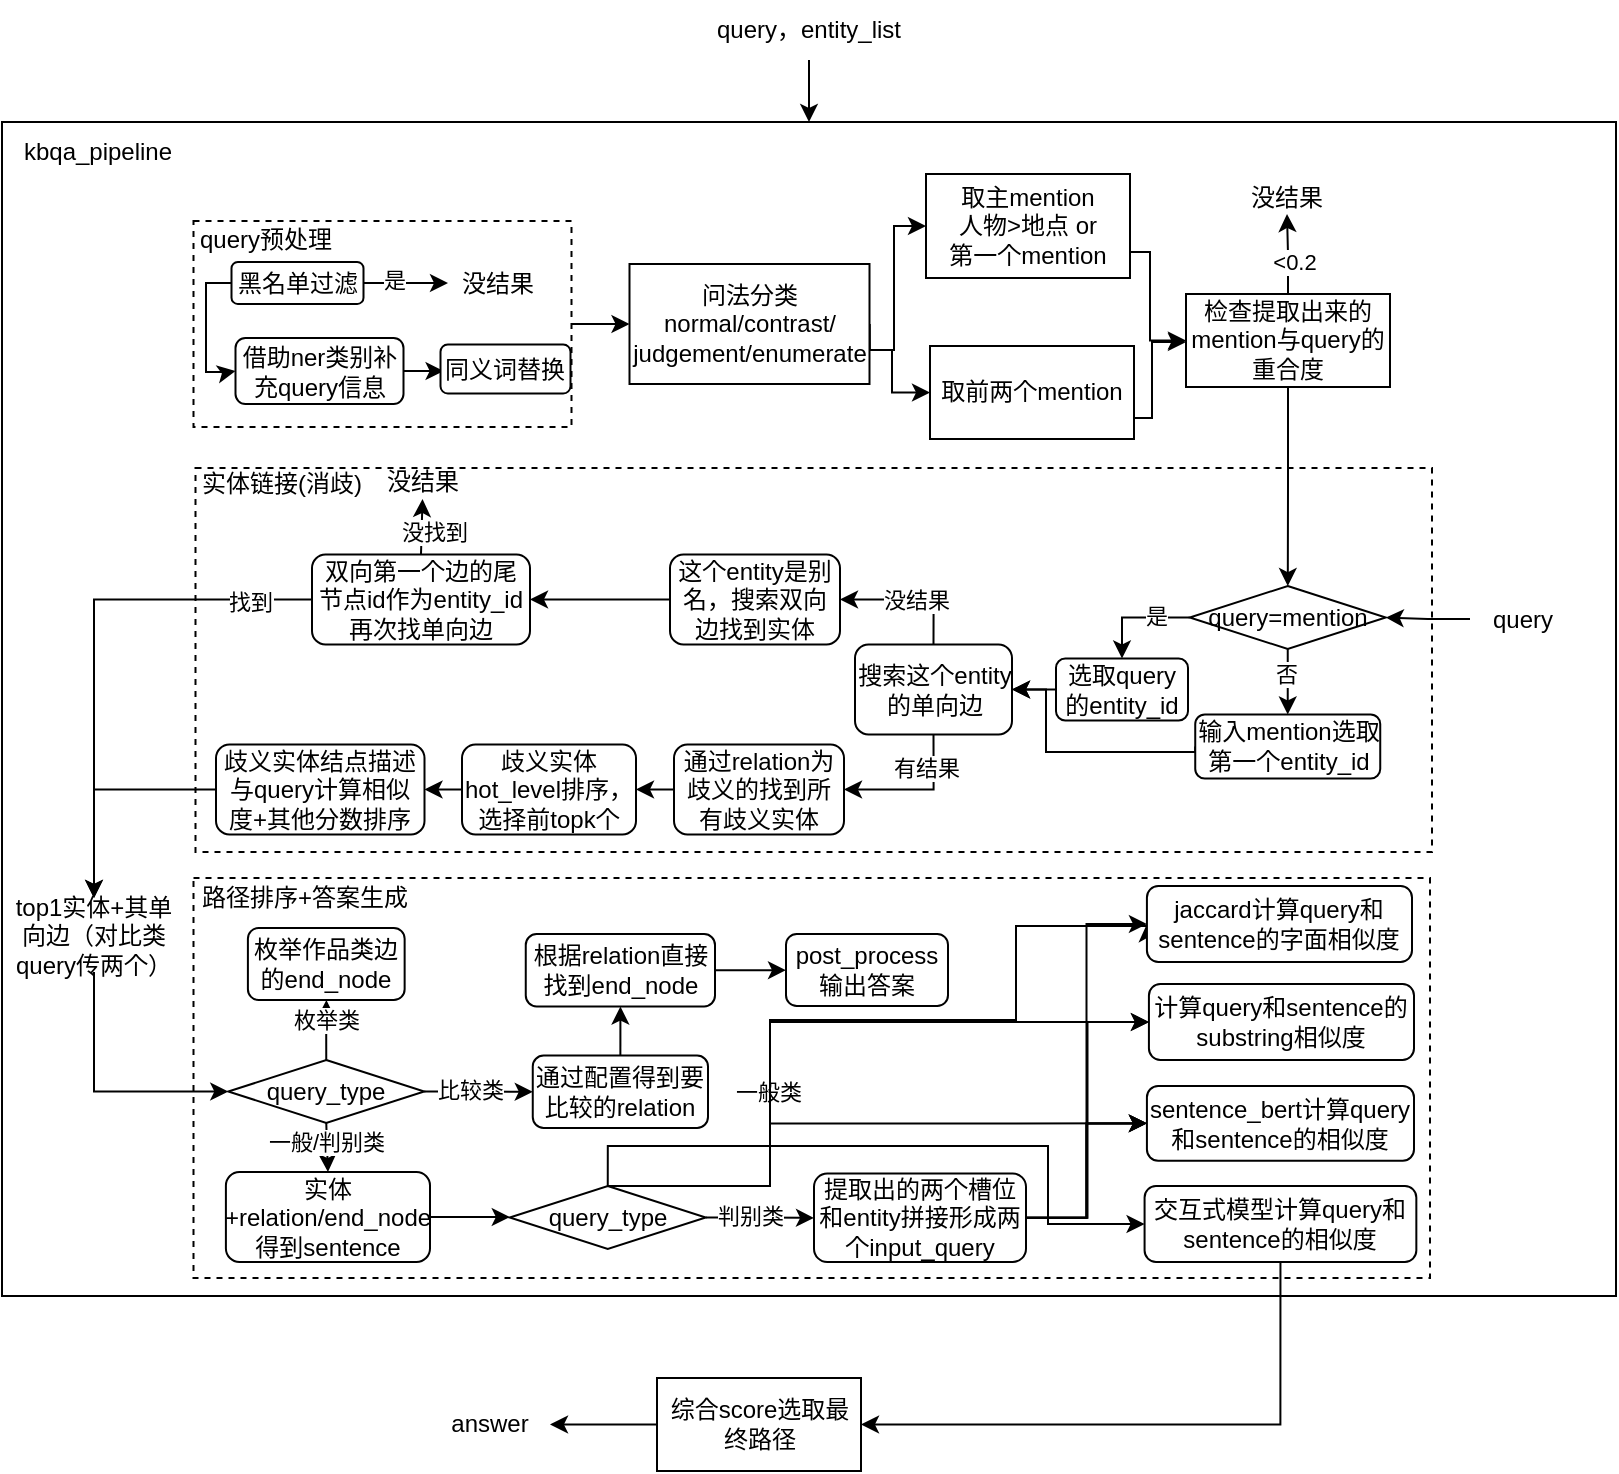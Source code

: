 <mxfile version="17.4.5" type="github">
  <diagram id="5KlOoEswQC4chdtOE5YC" name="Page-1">
    <mxGraphModel dx="1675" dy="491" grid="0" gridSize="10" guides="1" tooltips="1" connect="1" arrows="1" fold="1" page="1" pageScale="1" pageWidth="827" pageHeight="1169" math="0" shadow="0">
      <root>
        <mxCell id="0" />
        <mxCell id="1" parent="0" />
        <mxCell id="PMLSl6hNcCpb2a3d2smo-4" value="" style="edgeStyle=orthogonalEdgeStyle;rounded=0;orthogonalLoop=1;jettySize=auto;html=1;" edge="1" parent="1" source="PMLSl6hNcCpb2a3d2smo-1" target="PMLSl6hNcCpb2a3d2smo-2">
          <mxGeometry relative="1" as="geometry" />
        </mxCell>
        <mxCell id="PMLSl6hNcCpb2a3d2smo-1" value="query，entity_list" style="text;html=1;strokeColor=none;fillColor=none;align=center;verticalAlign=middle;whiteSpace=wrap;rounded=0;" vertex="1" parent="1">
          <mxGeometry x="272" y="11" width="133" height="30" as="geometry" />
        </mxCell>
        <mxCell id="PMLSl6hNcCpb2a3d2smo-2" value="" style="rounded=0;whiteSpace=wrap;html=1;fontFamily=Helvetica;fontSize=12;fontColor=default;align=center;strokeColor=default;fillColor=default;" vertex="1" parent="1">
          <mxGeometry x="-65" y="72" width="807" height="587" as="geometry" />
        </mxCell>
        <mxCell id="PMLSl6hNcCpb2a3d2smo-5" value="kbqa_pipeline" style="text;html=1;strokeColor=none;fillColor=none;align=center;verticalAlign=middle;whiteSpace=wrap;rounded=0;" vertex="1" parent="1">
          <mxGeometry x="-47.25" y="72" width="60" height="30" as="geometry" />
        </mxCell>
        <mxCell id="PMLSl6hNcCpb2a3d2smo-9" value="" style="edgeStyle=orthogonalEdgeStyle;rounded=0;orthogonalLoop=1;jettySize=auto;html=1;exitX=0;exitY=0.5;exitDx=0;exitDy=0;" edge="1" parent="1" source="PMLSl6hNcCpb2a3d2smo-140" target="PMLSl6hNcCpb2a3d2smo-8">
          <mxGeometry relative="1" as="geometry">
            <mxPoint x="440" y="899" as="sourcePoint" />
          </mxGeometry>
        </mxCell>
        <mxCell id="PMLSl6hNcCpb2a3d2smo-8" value="answer" style="text;html=1;strokeColor=none;fillColor=none;align=center;verticalAlign=middle;whiteSpace=wrap;rounded=0;" vertex="1" parent="1">
          <mxGeometry x="149" y="708.25" width="60" height="30" as="geometry" />
        </mxCell>
        <mxCell id="PMLSl6hNcCpb2a3d2smo-20" style="edgeStyle=orthogonalEdgeStyle;rounded=0;orthogonalLoop=1;jettySize=auto;html=1;exitX=1;exitY=0.5;exitDx=0;exitDy=0;entryX=0;entryY=0.5;entryDx=0;entryDy=0;" edge="1" parent="1" source="PMLSl6hNcCpb2a3d2smo-10" target="PMLSl6hNcCpb2a3d2smo-19">
          <mxGeometry relative="1" as="geometry">
            <mxPoint x="242" y="186" as="targetPoint" />
            <Array as="points" />
          </mxGeometry>
        </mxCell>
        <mxCell id="PMLSl6hNcCpb2a3d2smo-10" value="" style="rounded=0;whiteSpace=wrap;html=1;dashed=1;" vertex="1" parent="1">
          <mxGeometry x="30.75" y="121.5" width="189" height="103" as="geometry" />
        </mxCell>
        <mxCell id="PMLSl6hNcCpb2a3d2smo-11" value="query预处理" style="text;html=1;strokeColor=none;fillColor=none;align=center;verticalAlign=middle;whiteSpace=wrap;rounded=0;" vertex="1" parent="1">
          <mxGeometry x="30.75" y="116" width="72" height="30" as="geometry" />
        </mxCell>
        <mxCell id="PMLSl6hNcCpb2a3d2smo-16" style="edgeStyle=orthogonalEdgeStyle;rounded=0;orthogonalLoop=1;jettySize=auto;html=1;exitX=0;exitY=0.5;exitDx=0;exitDy=0;entryX=0;entryY=0.5;entryDx=0;entryDy=0;" edge="1" parent="1" source="PMLSl6hNcCpb2a3d2smo-12" target="PMLSl6hNcCpb2a3d2smo-13">
          <mxGeometry relative="1" as="geometry">
            <mxPoint x="58" y="196" as="targetPoint" />
            <Array as="points">
              <mxPoint x="37" y="153" />
              <mxPoint x="37" y="197" />
              <mxPoint x="49" y="197" />
            </Array>
          </mxGeometry>
        </mxCell>
        <mxCell id="PMLSl6hNcCpb2a3d2smo-33" style="edgeStyle=orthogonalEdgeStyle;rounded=0;orthogonalLoop=1;jettySize=auto;html=1;exitX=1;exitY=0.5;exitDx=0;exitDy=0;entryX=0;entryY=0.5;entryDx=0;entryDy=0;" edge="1" parent="1" source="PMLSl6hNcCpb2a3d2smo-12" target="PMLSl6hNcCpb2a3d2smo-30">
          <mxGeometry relative="1" as="geometry" />
        </mxCell>
        <mxCell id="PMLSl6hNcCpb2a3d2smo-34" value="是" style="edgeLabel;html=1;align=center;verticalAlign=middle;resizable=0;points=[];" vertex="1" connectable="0" parent="PMLSl6hNcCpb2a3d2smo-33">
          <mxGeometry x="-0.102" y="-2" relative="1" as="geometry">
            <mxPoint x="-4" y="-4" as="offset" />
          </mxGeometry>
        </mxCell>
        <mxCell id="PMLSl6hNcCpb2a3d2smo-12" value="黑名单过滤" style="rounded=1;whiteSpace=wrap;html=1;" vertex="1" parent="1">
          <mxGeometry x="49.75" y="142" width="66" height="21" as="geometry" />
        </mxCell>
        <mxCell id="PMLSl6hNcCpb2a3d2smo-18" value="" style="edgeStyle=orthogonalEdgeStyle;rounded=0;orthogonalLoop=1;jettySize=auto;html=1;" edge="1" parent="1" source="PMLSl6hNcCpb2a3d2smo-13" target="PMLSl6hNcCpb2a3d2smo-17">
          <mxGeometry relative="1" as="geometry" />
        </mxCell>
        <mxCell id="PMLSl6hNcCpb2a3d2smo-13" value="借助ner类别补充query信息" style="rounded=1;whiteSpace=wrap;html=1;" vertex="1" parent="1">
          <mxGeometry x="51.75" y="180" width="84" height="33" as="geometry" />
        </mxCell>
        <mxCell id="PMLSl6hNcCpb2a3d2smo-17" value="同义词替换" style="whiteSpace=wrap;html=1;rounded=1;" vertex="1" parent="1">
          <mxGeometry x="154.25" y="183.25" width="65" height="24.5" as="geometry" />
        </mxCell>
        <mxCell id="PMLSl6hNcCpb2a3d2smo-25" style="edgeStyle=orthogonalEdgeStyle;rounded=0;orthogonalLoop=1;jettySize=auto;html=1;exitX=1;exitY=0.5;exitDx=0;exitDy=0;entryX=0;entryY=0.5;entryDx=0;entryDy=0;" edge="1" parent="1" source="PMLSl6hNcCpb2a3d2smo-19" target="PMLSl6hNcCpb2a3d2smo-22">
          <mxGeometry relative="1" as="geometry">
            <Array as="points">
              <mxPoint x="369" y="186" />
              <mxPoint x="381" y="186" />
              <mxPoint x="381" y="124" />
            </Array>
          </mxGeometry>
        </mxCell>
        <mxCell id="PMLSl6hNcCpb2a3d2smo-26" style="edgeStyle=orthogonalEdgeStyle;rounded=0;orthogonalLoop=1;jettySize=auto;html=1;exitX=1;exitY=0.5;exitDx=0;exitDy=0;entryX=0;entryY=0.5;entryDx=0;entryDy=0;" edge="1" parent="1" source="PMLSl6hNcCpb2a3d2smo-19" target="PMLSl6hNcCpb2a3d2smo-23">
          <mxGeometry relative="1" as="geometry">
            <Array as="points">
              <mxPoint x="369" y="186" />
              <mxPoint x="380" y="186" />
              <mxPoint x="380" y="207" />
            </Array>
          </mxGeometry>
        </mxCell>
        <mxCell id="PMLSl6hNcCpb2a3d2smo-19" value="问法分类&lt;br&gt;normal/contrast/&lt;br&gt;judgement/enumerate" style="rounded=0;whiteSpace=wrap;html=1;" vertex="1" parent="1">
          <mxGeometry x="248.75" y="143" width="120" height="60" as="geometry" />
        </mxCell>
        <mxCell id="PMLSl6hNcCpb2a3d2smo-35" style="edgeStyle=orthogonalEdgeStyle;rounded=0;orthogonalLoop=1;jettySize=auto;html=1;entryX=0;entryY=0.5;entryDx=0;entryDy=0;" edge="1" parent="1" source="PMLSl6hNcCpb2a3d2smo-22" target="PMLSl6hNcCpb2a3d2smo-27">
          <mxGeometry relative="1" as="geometry">
            <Array as="points">
              <mxPoint x="509" y="137" />
              <mxPoint x="509" y="182" />
            </Array>
          </mxGeometry>
        </mxCell>
        <mxCell id="PMLSl6hNcCpb2a3d2smo-22" value="取主mention&lt;br&gt;人物&amp;gt;地点 or&lt;br&gt;第一个mention" style="rounded=0;whiteSpace=wrap;html=1;" vertex="1" parent="1">
          <mxGeometry x="397" y="98" width="102" height="52" as="geometry" />
        </mxCell>
        <mxCell id="PMLSl6hNcCpb2a3d2smo-36" style="edgeStyle=orthogonalEdgeStyle;rounded=0;orthogonalLoop=1;jettySize=auto;html=1;exitX=1;exitY=0.5;exitDx=0;exitDy=0;entryX=0;entryY=0.5;entryDx=0;entryDy=0;" edge="1" parent="1" source="PMLSl6hNcCpb2a3d2smo-23" target="PMLSl6hNcCpb2a3d2smo-27">
          <mxGeometry relative="1" as="geometry">
            <Array as="points">
              <mxPoint x="501" y="220" />
              <mxPoint x="510" y="220" />
              <mxPoint x="510" y="182" />
              <mxPoint x="527" y="182" />
            </Array>
          </mxGeometry>
        </mxCell>
        <mxCell id="PMLSl6hNcCpb2a3d2smo-23" value="取前两个mention" style="rounded=0;whiteSpace=wrap;html=1;" vertex="1" parent="1">
          <mxGeometry x="399" y="184" width="102" height="46.5" as="geometry" />
        </mxCell>
        <mxCell id="PMLSl6hNcCpb2a3d2smo-38" style="edgeStyle=orthogonalEdgeStyle;rounded=0;orthogonalLoop=1;jettySize=auto;html=1;exitX=0.5;exitY=0;exitDx=0;exitDy=0;entryX=0.5;entryY=1;entryDx=0;entryDy=0;" edge="1" parent="1" source="PMLSl6hNcCpb2a3d2smo-27" target="PMLSl6hNcCpb2a3d2smo-37">
          <mxGeometry relative="1" as="geometry" />
        </mxCell>
        <mxCell id="PMLSl6hNcCpb2a3d2smo-39" value="&amp;lt;0.2" style="edgeLabel;html=1;align=center;verticalAlign=middle;resizable=0;points=[];" vertex="1" connectable="0" parent="PMLSl6hNcCpb2a3d2smo-38">
          <mxGeometry x="-0.206" y="-2" relative="1" as="geometry">
            <mxPoint x="1" as="offset" />
          </mxGeometry>
        </mxCell>
        <mxCell id="PMLSl6hNcCpb2a3d2smo-27" value="检查提取出来的mention与query的重合度" style="rounded=0;whiteSpace=wrap;html=1;" vertex="1" parent="1">
          <mxGeometry x="527" y="158" width="102" height="46.5" as="geometry" />
        </mxCell>
        <mxCell id="PMLSl6hNcCpb2a3d2smo-30" value="没结果" style="text;html=1;strokeColor=none;fillColor=none;align=center;verticalAlign=middle;whiteSpace=wrap;rounded=0;" vertex="1" parent="1">
          <mxGeometry x="158" y="139" width="50" height="27" as="geometry" />
        </mxCell>
        <mxCell id="PMLSl6hNcCpb2a3d2smo-37" value="没结果" style="text;html=1;strokeColor=none;fillColor=none;align=center;verticalAlign=middle;whiteSpace=wrap;rounded=0;" vertex="1" parent="1">
          <mxGeometry x="551" y="101" width="53" height="17" as="geometry" />
        </mxCell>
        <mxCell id="PMLSl6hNcCpb2a3d2smo-40" value="" style="rounded=0;whiteSpace=wrap;html=1;dashed=1;" vertex="1" parent="1">
          <mxGeometry x="31.75" y="245" width="618.25" height="192" as="geometry" />
        </mxCell>
        <mxCell id="PMLSl6hNcCpb2a3d2smo-41" value="实体链接(消歧)" style="text;html=1;strokeColor=none;fillColor=none;align=center;verticalAlign=middle;whiteSpace=wrap;rounded=0;" vertex="1" parent="1">
          <mxGeometry x="30.75" y="237.5" width="88" height="30" as="geometry" />
        </mxCell>
        <mxCell id="PMLSl6hNcCpb2a3d2smo-71" style="edgeStyle=orthogonalEdgeStyle;rounded=0;orthogonalLoop=1;jettySize=auto;html=1;exitX=0;exitY=0.5;exitDx=0;exitDy=0;entryX=1;entryY=0.5;entryDx=0;entryDy=0;" edge="1" parent="1" source="PMLSl6hNcCpb2a3d2smo-44" target="PMLSl6hNcCpb2a3d2smo-45">
          <mxGeometry relative="1" as="geometry" />
        </mxCell>
        <mxCell id="PMLSl6hNcCpb2a3d2smo-44" value="query" style="text;html=1;strokeColor=none;fillColor=none;align=center;verticalAlign=middle;whiteSpace=wrap;rounded=0;" vertex="1" parent="1">
          <mxGeometry x="669" y="307" width="53" height="27" as="geometry" />
        </mxCell>
        <mxCell id="PMLSl6hNcCpb2a3d2smo-55" style="edgeStyle=orthogonalEdgeStyle;rounded=0;orthogonalLoop=1;jettySize=auto;html=1;exitX=0.5;exitY=1;exitDx=0;exitDy=0;entryX=0.5;entryY=0;entryDx=0;entryDy=0;" edge="1" parent="1" source="PMLSl6hNcCpb2a3d2smo-45" target="PMLSl6hNcCpb2a3d2smo-53">
          <mxGeometry relative="1" as="geometry" />
        </mxCell>
        <mxCell id="PMLSl6hNcCpb2a3d2smo-56" value="否" style="edgeLabel;html=1;align=center;verticalAlign=middle;resizable=0;points=[];" vertex="1" connectable="0" parent="PMLSl6hNcCpb2a3d2smo-55">
          <mxGeometry x="-0.341" y="-1" relative="1" as="geometry">
            <mxPoint y="1" as="offset" />
          </mxGeometry>
        </mxCell>
        <mxCell id="PMLSl6hNcCpb2a3d2smo-73" style="edgeStyle=orthogonalEdgeStyle;rounded=0;orthogonalLoop=1;jettySize=auto;html=1;exitX=0;exitY=0.5;exitDx=0;exitDy=0;entryX=0.5;entryY=0;entryDx=0;entryDy=0;" edge="1" parent="1" source="PMLSl6hNcCpb2a3d2smo-45" target="PMLSl6hNcCpb2a3d2smo-57">
          <mxGeometry relative="1" as="geometry" />
        </mxCell>
        <mxCell id="PMLSl6hNcCpb2a3d2smo-75" value="是" style="edgeLabel;html=1;align=center;verticalAlign=middle;resizable=0;points=[];" vertex="1" connectable="0" parent="PMLSl6hNcCpb2a3d2smo-73">
          <mxGeometry x="-0.35" y="-1" relative="1" as="geometry">
            <mxPoint as="offset" />
          </mxGeometry>
        </mxCell>
        <mxCell id="PMLSl6hNcCpb2a3d2smo-45" value="query=mention" style="rhombus;whiteSpace=wrap;html=1;" vertex="1" parent="1">
          <mxGeometry x="528.87" y="304" width="98" height="31.5" as="geometry" />
        </mxCell>
        <mxCell id="PMLSl6hNcCpb2a3d2smo-76" style="edgeStyle=orthogonalEdgeStyle;rounded=0;orthogonalLoop=1;jettySize=auto;html=1;exitX=0;exitY=0.5;exitDx=0;exitDy=0;entryX=1;entryY=0.5;entryDx=0;entryDy=0;" edge="1" parent="1" source="PMLSl6hNcCpb2a3d2smo-53" target="PMLSl6hNcCpb2a3d2smo-59">
          <mxGeometry relative="1" as="geometry">
            <Array as="points">
              <mxPoint x="532" y="387" />
              <mxPoint x="457" y="387" />
              <mxPoint x="457" y="356" />
            </Array>
          </mxGeometry>
        </mxCell>
        <mxCell id="PMLSl6hNcCpb2a3d2smo-53" value="输入mention选取第一个entity_id" style="rounded=1;whiteSpace=wrap;html=1;" vertex="1" parent="1">
          <mxGeometry x="531.62" y="368.25" width="92.5" height="32" as="geometry" />
        </mxCell>
        <mxCell id="PMLSl6hNcCpb2a3d2smo-74" style="edgeStyle=orthogonalEdgeStyle;rounded=0;orthogonalLoop=1;jettySize=auto;html=1;exitX=0;exitY=0.5;exitDx=0;exitDy=0;entryX=1;entryY=0.5;entryDx=0;entryDy=0;" edge="1" parent="1" source="PMLSl6hNcCpb2a3d2smo-57" target="PMLSl6hNcCpb2a3d2smo-59">
          <mxGeometry relative="1" as="geometry" />
        </mxCell>
        <mxCell id="PMLSl6hNcCpb2a3d2smo-57" value="选取query的entity_id" style="rounded=1;whiteSpace=wrap;html=1;" vertex="1" parent="1">
          <mxGeometry x="462" y="340.25" width="66" height="31" as="geometry" />
        </mxCell>
        <mxCell id="PMLSl6hNcCpb2a3d2smo-64" style="edgeStyle=orthogonalEdgeStyle;rounded=0;orthogonalLoop=1;jettySize=auto;html=1;exitX=0.5;exitY=0;exitDx=0;exitDy=0;entryX=1;entryY=0.5;entryDx=0;entryDy=0;" edge="1" parent="1" source="PMLSl6hNcCpb2a3d2smo-59" target="PMLSl6hNcCpb2a3d2smo-62">
          <mxGeometry relative="1" as="geometry" />
        </mxCell>
        <mxCell id="PMLSl6hNcCpb2a3d2smo-65" value="没结果" style="edgeLabel;html=1;align=center;verticalAlign=middle;resizable=0;points=[];" vertex="1" connectable="0" parent="PMLSl6hNcCpb2a3d2smo-64">
          <mxGeometry x="0.273" y="-1" relative="1" as="geometry">
            <mxPoint x="12" y="1" as="offset" />
          </mxGeometry>
        </mxCell>
        <mxCell id="PMLSl6hNcCpb2a3d2smo-67" style="edgeStyle=orthogonalEdgeStyle;rounded=0;orthogonalLoop=1;jettySize=auto;html=1;exitX=0.5;exitY=1;exitDx=0;exitDy=0;entryX=1;entryY=0.5;entryDx=0;entryDy=0;" edge="1" parent="1" source="PMLSl6hNcCpb2a3d2smo-59" target="PMLSl6hNcCpb2a3d2smo-66">
          <mxGeometry relative="1" as="geometry">
            <mxPoint x="962" y="228" as="targetPoint" />
          </mxGeometry>
        </mxCell>
        <mxCell id="PMLSl6hNcCpb2a3d2smo-68" value="有结果" style="edgeLabel;html=1;align=center;verticalAlign=middle;resizable=0;points=[];" vertex="1" connectable="0" parent="PMLSl6hNcCpb2a3d2smo-67">
          <mxGeometry x="-0.575" y="-1" relative="1" as="geometry">
            <mxPoint x="-3" y="1" as="offset" />
          </mxGeometry>
        </mxCell>
        <mxCell id="PMLSl6hNcCpb2a3d2smo-59" value="搜索这个entity的单向边" style="rounded=1;whiteSpace=wrap;html=1;" vertex="1" parent="1">
          <mxGeometry x="361.5" y="333.25" width="78.5" height="45" as="geometry" />
        </mxCell>
        <mxCell id="PMLSl6hNcCpb2a3d2smo-80" style="edgeStyle=orthogonalEdgeStyle;rounded=0;orthogonalLoop=1;jettySize=auto;html=1;exitX=0;exitY=0.5;exitDx=0;exitDy=0;entryX=1;entryY=0.5;entryDx=0;entryDy=0;" edge="1" parent="1" source="PMLSl6hNcCpb2a3d2smo-62" target="PMLSl6hNcCpb2a3d2smo-77">
          <mxGeometry relative="1" as="geometry" />
        </mxCell>
        <mxCell id="PMLSl6hNcCpb2a3d2smo-62" value="这个entity是别名，搜索双向边找到实体" style="rounded=1;whiteSpace=wrap;html=1;" vertex="1" parent="1">
          <mxGeometry x="269" y="288.25" width="85" height="45" as="geometry" />
        </mxCell>
        <mxCell id="PMLSl6hNcCpb2a3d2smo-88" style="edgeStyle=orthogonalEdgeStyle;rounded=0;orthogonalLoop=1;jettySize=auto;html=1;exitX=0;exitY=0.5;exitDx=0;exitDy=0;entryX=1;entryY=0.5;entryDx=0;entryDy=0;" edge="1" parent="1" source="PMLSl6hNcCpb2a3d2smo-66" target="PMLSl6hNcCpb2a3d2smo-86">
          <mxGeometry relative="1" as="geometry" />
        </mxCell>
        <mxCell id="PMLSl6hNcCpb2a3d2smo-66" value="通过relation为歧义的找到所有歧义实体" style="rounded=1;whiteSpace=wrap;html=1;" vertex="1" parent="1">
          <mxGeometry x="271" y="383.25" width="85" height="45" as="geometry" />
        </mxCell>
        <mxCell id="PMLSl6hNcCpb2a3d2smo-81" style="edgeStyle=orthogonalEdgeStyle;rounded=0;orthogonalLoop=1;jettySize=auto;html=1;exitX=0.5;exitY=0;exitDx=0;exitDy=0;entryX=0.5;entryY=1;entryDx=0;entryDy=0;" edge="1" parent="1" source="PMLSl6hNcCpb2a3d2smo-77" target="PMLSl6hNcCpb2a3d2smo-78">
          <mxGeometry relative="1" as="geometry" />
        </mxCell>
        <mxCell id="PMLSl6hNcCpb2a3d2smo-82" value="没找到" style="edgeLabel;html=1;align=center;verticalAlign=middle;resizable=0;points=[];" vertex="1" connectable="0" parent="PMLSl6hNcCpb2a3d2smo-81">
          <mxGeometry x="0.22" y="-3" relative="1" as="geometry">
            <mxPoint x="2" y="5" as="offset" />
          </mxGeometry>
        </mxCell>
        <mxCell id="PMLSl6hNcCpb2a3d2smo-98" style="edgeStyle=orthogonalEdgeStyle;rounded=0;orthogonalLoop=1;jettySize=auto;html=1;exitX=0;exitY=0.5;exitDx=0;exitDy=0;entryX=0.5;entryY=0;entryDx=0;entryDy=0;" edge="1" parent="1" source="PMLSl6hNcCpb2a3d2smo-77" target="PMLSl6hNcCpb2a3d2smo-90">
          <mxGeometry relative="1" as="geometry" />
        </mxCell>
        <mxCell id="PMLSl6hNcCpb2a3d2smo-100" value="找到" style="edgeLabel;html=1;align=center;verticalAlign=middle;resizable=0;points=[];" vertex="1" connectable="0" parent="PMLSl6hNcCpb2a3d2smo-98">
          <mxGeometry x="-0.756" y="1" relative="1" as="geometry">
            <mxPoint as="offset" />
          </mxGeometry>
        </mxCell>
        <mxCell id="PMLSl6hNcCpb2a3d2smo-77" value="双向第一个边的尾节点id作为entity_id再次找单向边" style="rounded=1;whiteSpace=wrap;html=1;" vertex="1" parent="1">
          <mxGeometry x="90" y="288.25" width="109" height="45" as="geometry" />
        </mxCell>
        <mxCell id="PMLSl6hNcCpb2a3d2smo-78" value="没结果" style="text;html=1;strokeColor=none;fillColor=none;align=center;verticalAlign=middle;whiteSpace=wrap;rounded=0;" vertex="1" parent="1">
          <mxGeometry x="118.75" y="243.5" width="53" height="17" as="geometry" />
        </mxCell>
        <mxCell id="PMLSl6hNcCpb2a3d2smo-83" style="edgeStyle=orthogonalEdgeStyle;rounded=0;orthogonalLoop=1;jettySize=auto;html=1;exitX=0.5;exitY=1;exitDx=0;exitDy=0;" edge="1" parent="1" source="PMLSl6hNcCpb2a3d2smo-27" target="PMLSl6hNcCpb2a3d2smo-45">
          <mxGeometry relative="1" as="geometry" />
        </mxCell>
        <mxCell id="PMLSl6hNcCpb2a3d2smo-89" style="edgeStyle=orthogonalEdgeStyle;rounded=0;orthogonalLoop=1;jettySize=auto;html=1;exitX=0;exitY=0.5;exitDx=0;exitDy=0;entryX=1;entryY=0.5;entryDx=0;entryDy=0;" edge="1" parent="1" source="PMLSl6hNcCpb2a3d2smo-86" target="PMLSl6hNcCpb2a3d2smo-87">
          <mxGeometry relative="1" as="geometry" />
        </mxCell>
        <mxCell id="PMLSl6hNcCpb2a3d2smo-86" value="歧义实体hot_level排序，选择前topk个" style="rounded=1;whiteSpace=wrap;html=1;" vertex="1" parent="1">
          <mxGeometry x="165" y="383.25" width="87" height="45" as="geometry" />
        </mxCell>
        <mxCell id="PMLSl6hNcCpb2a3d2smo-99" style="edgeStyle=orthogonalEdgeStyle;rounded=0;orthogonalLoop=1;jettySize=auto;html=1;exitX=0;exitY=0.5;exitDx=0;exitDy=0;entryX=0.5;entryY=0;entryDx=0;entryDy=0;" edge="1" parent="1" source="PMLSl6hNcCpb2a3d2smo-87" target="PMLSl6hNcCpb2a3d2smo-90">
          <mxGeometry relative="1" as="geometry" />
        </mxCell>
        <mxCell id="PMLSl6hNcCpb2a3d2smo-87" value="歧义实体结点描述与query计算相似度+其他分数排序" style="rounded=1;whiteSpace=wrap;html=1;" vertex="1" parent="1">
          <mxGeometry x="42" y="383.25" width="104.25" height="45" as="geometry" />
        </mxCell>
        <mxCell id="PMLSl6hNcCpb2a3d2smo-90" value="top1实体+其单向边（对比类query传两个）" style="text;html=1;strokeColor=none;fillColor=none;align=center;verticalAlign=middle;whiteSpace=wrap;rounded=0;" vertex="1" parent="1">
          <mxGeometry x="-63" y="460" width="88" height="37" as="geometry" />
        </mxCell>
        <mxCell id="PMLSl6hNcCpb2a3d2smo-97" value="" style="rounded=0;whiteSpace=wrap;html=1;dashed=1;" vertex="1" parent="1">
          <mxGeometry x="30.75" y="450" width="618.25" height="200" as="geometry" />
        </mxCell>
        <mxCell id="PMLSl6hNcCpb2a3d2smo-101" value="路径排序+答案生成" style="text;html=1;strokeColor=none;fillColor=none;align=center;verticalAlign=middle;whiteSpace=wrap;rounded=0;" vertex="1" parent="1">
          <mxGeometry x="26" y="448" width="121" height="23" as="geometry" />
        </mxCell>
        <mxCell id="PMLSl6hNcCpb2a3d2smo-106" style="edgeStyle=orthogonalEdgeStyle;rounded=0;orthogonalLoop=1;jettySize=auto;html=1;exitX=0.5;exitY=0;exitDx=0;exitDy=0;" edge="1" parent="1" source="PMLSl6hNcCpb2a3d2smo-102" target="PMLSl6hNcCpb2a3d2smo-105">
          <mxGeometry relative="1" as="geometry" />
        </mxCell>
        <mxCell id="PMLSl6hNcCpb2a3d2smo-107" value="枚举类" style="edgeLabel;html=1;align=center;verticalAlign=middle;resizable=0;points=[];" vertex="1" connectable="0" parent="PMLSl6hNcCpb2a3d2smo-106">
          <mxGeometry x="0.329" relative="1" as="geometry">
            <mxPoint as="offset" />
          </mxGeometry>
        </mxCell>
        <mxCell id="PMLSl6hNcCpb2a3d2smo-109" style="edgeStyle=orthogonalEdgeStyle;rounded=0;orthogonalLoop=1;jettySize=auto;html=1;exitX=1;exitY=0.5;exitDx=0;exitDy=0;entryX=0;entryY=0.5;entryDx=0;entryDy=0;" edge="1" parent="1" source="PMLSl6hNcCpb2a3d2smo-102" target="PMLSl6hNcCpb2a3d2smo-108">
          <mxGeometry relative="1" as="geometry" />
        </mxCell>
        <mxCell id="PMLSl6hNcCpb2a3d2smo-110" value="比较类" style="edgeLabel;html=1;align=center;verticalAlign=middle;resizable=0;points=[];" vertex="1" connectable="0" parent="PMLSl6hNcCpb2a3d2smo-109">
          <mxGeometry x="-0.16" y="1" relative="1" as="geometry">
            <mxPoint as="offset" />
          </mxGeometry>
        </mxCell>
        <mxCell id="PMLSl6hNcCpb2a3d2smo-112" style="edgeStyle=orthogonalEdgeStyle;rounded=0;orthogonalLoop=1;jettySize=auto;html=1;exitX=0.5;exitY=1;exitDx=0;exitDy=0;entryX=0.5;entryY=0;entryDx=0;entryDy=0;" edge="1" parent="1" source="PMLSl6hNcCpb2a3d2smo-102" target="PMLSl6hNcCpb2a3d2smo-111">
          <mxGeometry relative="1" as="geometry" />
        </mxCell>
        <mxCell id="PMLSl6hNcCpb2a3d2smo-113" value="一般/判别类" style="edgeLabel;html=1;align=center;verticalAlign=middle;resizable=0;points=[];" vertex="1" connectable="0" parent="PMLSl6hNcCpb2a3d2smo-112">
          <mxGeometry x="-0.213" y="-1" relative="1" as="geometry">
            <mxPoint as="offset" />
          </mxGeometry>
        </mxCell>
        <mxCell id="PMLSl6hNcCpb2a3d2smo-102" value="query_type" style="rhombus;whiteSpace=wrap;html=1;" vertex="1" parent="1">
          <mxGeometry x="48.13" y="541" width="98" height="31.5" as="geometry" />
        </mxCell>
        <mxCell id="PMLSl6hNcCpb2a3d2smo-103" style="edgeStyle=orthogonalEdgeStyle;rounded=0;orthogonalLoop=1;jettySize=auto;html=1;exitX=0.5;exitY=1;exitDx=0;exitDy=0;entryX=0;entryY=0.5;entryDx=0;entryDy=0;" edge="1" parent="1" source="PMLSl6hNcCpb2a3d2smo-90" target="PMLSl6hNcCpb2a3d2smo-102">
          <mxGeometry relative="1" as="geometry" />
        </mxCell>
        <mxCell id="PMLSl6hNcCpb2a3d2smo-105" value="枚举作品类边的end_node" style="rounded=1;whiteSpace=wrap;html=1;" vertex="1" parent="1">
          <mxGeometry x="57.95" y="475" width="78.37" height="36" as="geometry" />
        </mxCell>
        <mxCell id="PMLSl6hNcCpb2a3d2smo-117" style="edgeStyle=orthogonalEdgeStyle;rounded=0;orthogonalLoop=1;jettySize=auto;html=1;exitX=0.5;exitY=0;exitDx=0;exitDy=0;" edge="1" parent="1" source="PMLSl6hNcCpb2a3d2smo-108" target="PMLSl6hNcCpb2a3d2smo-114">
          <mxGeometry relative="1" as="geometry" />
        </mxCell>
        <mxCell id="PMLSl6hNcCpb2a3d2smo-108" value="通过配置得到要比较的relation" style="rounded=1;whiteSpace=wrap;html=1;" vertex="1" parent="1">
          <mxGeometry x="200.38" y="538.75" width="87.62" height="36.25" as="geometry" />
        </mxCell>
        <mxCell id="PMLSl6hNcCpb2a3d2smo-122" style="edgeStyle=orthogonalEdgeStyle;rounded=0;orthogonalLoop=1;jettySize=auto;html=1;exitX=1;exitY=0.5;exitDx=0;exitDy=0;entryX=0;entryY=0.5;entryDx=0;entryDy=0;" edge="1" parent="1" source="PMLSl6hNcCpb2a3d2smo-111" target="PMLSl6hNcCpb2a3d2smo-121">
          <mxGeometry relative="1" as="geometry" />
        </mxCell>
        <mxCell id="PMLSl6hNcCpb2a3d2smo-111" value="实体+relation/end_node得到sentence" style="rounded=1;whiteSpace=wrap;html=1;" vertex="1" parent="1">
          <mxGeometry x="46.95" y="597" width="102.05" height="45" as="geometry" />
        </mxCell>
        <mxCell id="PMLSl6hNcCpb2a3d2smo-118" style="edgeStyle=orthogonalEdgeStyle;rounded=0;orthogonalLoop=1;jettySize=auto;html=1;exitX=1;exitY=0.5;exitDx=0;exitDy=0;entryX=0;entryY=0.5;entryDx=0;entryDy=0;" edge="1" parent="1" source="PMLSl6hNcCpb2a3d2smo-114" target="PMLSl6hNcCpb2a3d2smo-116">
          <mxGeometry relative="1" as="geometry" />
        </mxCell>
        <mxCell id="PMLSl6hNcCpb2a3d2smo-114" value="根据relation直接找到end_node" style="rounded=1;whiteSpace=wrap;html=1;" vertex="1" parent="1">
          <mxGeometry x="196.88" y="478" width="94.62" height="36.25" as="geometry" />
        </mxCell>
        <mxCell id="PMLSl6hNcCpb2a3d2smo-116" value="post_process输出答案" style="rounded=1;whiteSpace=wrap;html=1;" vertex="1" parent="1">
          <mxGeometry x="327" y="478" width="81" height="36" as="geometry" />
        </mxCell>
        <mxCell id="PMLSl6hNcCpb2a3d2smo-125" style="edgeStyle=orthogonalEdgeStyle;rounded=0;orthogonalLoop=1;jettySize=auto;html=1;exitX=1;exitY=0.5;exitDx=0;exitDy=0;" edge="1" parent="1" source="PMLSl6hNcCpb2a3d2smo-121" target="PMLSl6hNcCpb2a3d2smo-123">
          <mxGeometry relative="1" as="geometry" />
        </mxCell>
        <mxCell id="PMLSl6hNcCpb2a3d2smo-126" value="判别类" style="edgeLabel;html=1;align=center;verticalAlign=middle;resizable=0;points=[];" vertex="1" connectable="0" parent="PMLSl6hNcCpb2a3d2smo-125">
          <mxGeometry x="-0.257" y="1" relative="1" as="geometry">
            <mxPoint x="2" as="offset" />
          </mxGeometry>
        </mxCell>
        <mxCell id="PMLSl6hNcCpb2a3d2smo-129" style="edgeStyle=orthogonalEdgeStyle;rounded=0;orthogonalLoop=1;jettySize=auto;html=1;exitX=0.5;exitY=0;exitDx=0;exitDy=0;entryX=0;entryY=0.5;entryDx=0;entryDy=0;" edge="1" parent="1" source="PMLSl6hNcCpb2a3d2smo-121" target="PMLSl6hNcCpb2a3d2smo-124">
          <mxGeometry relative="1" as="geometry">
            <mxPoint x="503" y="472" as="targetPoint" />
            <Array as="points">
              <mxPoint x="319" y="604" />
              <mxPoint x="319" y="521" />
              <mxPoint x="442" y="521" />
              <mxPoint x="442" y="474" />
            </Array>
          </mxGeometry>
        </mxCell>
        <mxCell id="PMLSl6hNcCpb2a3d2smo-130" style="edgeStyle=orthogonalEdgeStyle;rounded=0;orthogonalLoop=1;jettySize=auto;html=1;exitX=0.5;exitY=0;exitDx=0;exitDy=0;entryX=0;entryY=0.5;entryDx=0;entryDy=0;" edge="1" parent="1" source="PMLSl6hNcCpb2a3d2smo-121" target="PMLSl6hNcCpb2a3d2smo-127">
          <mxGeometry relative="1" as="geometry">
            <Array as="points">
              <mxPoint x="319" y="604" />
              <mxPoint x="319" y="573" />
            </Array>
          </mxGeometry>
        </mxCell>
        <mxCell id="PMLSl6hNcCpb2a3d2smo-135" value="一般类" style="edgeLabel;html=1;align=center;verticalAlign=middle;resizable=0;points=[];" vertex="1" connectable="0" parent="PMLSl6hNcCpb2a3d2smo-130">
          <mxGeometry x="-0.19" y="-1" relative="1" as="geometry">
            <mxPoint x="-11" y="-17" as="offset" />
          </mxGeometry>
        </mxCell>
        <mxCell id="PMLSl6hNcCpb2a3d2smo-131" style="edgeStyle=orthogonalEdgeStyle;rounded=0;orthogonalLoop=1;jettySize=auto;html=1;exitX=0.5;exitY=0;exitDx=0;exitDy=0;entryX=0;entryY=0.5;entryDx=0;entryDy=0;" edge="1" parent="1" source="PMLSl6hNcCpb2a3d2smo-121" target="PMLSl6hNcCpb2a3d2smo-128">
          <mxGeometry relative="1" as="geometry">
            <Array as="points">
              <mxPoint x="238" y="584" />
              <mxPoint x="458" y="584" />
              <mxPoint x="458" y="623" />
            </Array>
          </mxGeometry>
        </mxCell>
        <mxCell id="PMLSl6hNcCpb2a3d2smo-139" style="edgeStyle=orthogonalEdgeStyle;rounded=0;orthogonalLoop=1;jettySize=auto;html=1;exitX=0.5;exitY=0;exitDx=0;exitDy=0;entryX=0;entryY=0.5;entryDx=0;entryDy=0;" edge="1" parent="1" source="PMLSl6hNcCpb2a3d2smo-121" target="PMLSl6hNcCpb2a3d2smo-136">
          <mxGeometry relative="1" as="geometry">
            <Array as="points">
              <mxPoint x="319" y="604" />
              <mxPoint x="319" y="522" />
            </Array>
          </mxGeometry>
        </mxCell>
        <mxCell id="PMLSl6hNcCpb2a3d2smo-121" value="query_type" style="rhombus;whiteSpace=wrap;html=1;" vertex="1" parent="1">
          <mxGeometry x="188.88" y="604" width="98" height="31.5" as="geometry" />
        </mxCell>
        <mxCell id="PMLSl6hNcCpb2a3d2smo-133" style="edgeStyle=orthogonalEdgeStyle;rounded=0;orthogonalLoop=1;jettySize=auto;html=1;exitX=1;exitY=0.5;exitDx=0;exitDy=0;entryX=0;entryY=0.5;entryDx=0;entryDy=0;" edge="1" parent="1" source="PMLSl6hNcCpb2a3d2smo-123" target="PMLSl6hNcCpb2a3d2smo-127">
          <mxGeometry relative="1" as="geometry" />
        </mxCell>
        <mxCell id="PMLSl6hNcCpb2a3d2smo-134" style="edgeStyle=orthogonalEdgeStyle;rounded=0;orthogonalLoop=1;jettySize=auto;html=1;exitX=1;exitY=0.5;exitDx=0;exitDy=0;entryX=0;entryY=0.5;entryDx=0;entryDy=0;" edge="1" parent="1" source="PMLSl6hNcCpb2a3d2smo-123" target="PMLSl6hNcCpb2a3d2smo-124">
          <mxGeometry relative="1" as="geometry" />
        </mxCell>
        <mxCell id="PMLSl6hNcCpb2a3d2smo-137" style="edgeStyle=orthogonalEdgeStyle;rounded=0;orthogonalLoop=1;jettySize=auto;html=1;exitX=1;exitY=0.5;exitDx=0;exitDy=0;entryX=0;entryY=0.5;entryDx=0;entryDy=0;" edge="1" parent="1" source="PMLSl6hNcCpb2a3d2smo-123" target="PMLSl6hNcCpb2a3d2smo-127">
          <mxGeometry relative="1" as="geometry" />
        </mxCell>
        <mxCell id="PMLSl6hNcCpb2a3d2smo-138" style="edgeStyle=orthogonalEdgeStyle;rounded=0;orthogonalLoop=1;jettySize=auto;html=1;exitX=1;exitY=0.5;exitDx=0;exitDy=0;entryX=0;entryY=0.5;entryDx=0;entryDy=0;" edge="1" parent="1" source="PMLSl6hNcCpb2a3d2smo-123" target="PMLSl6hNcCpb2a3d2smo-136">
          <mxGeometry relative="1" as="geometry" />
        </mxCell>
        <mxCell id="PMLSl6hNcCpb2a3d2smo-123" value="提取出的两个槽位和entity拼接形成两个input_query" style="rounded=1;whiteSpace=wrap;html=1;" vertex="1" parent="1">
          <mxGeometry x="341" y="597.75" width="106" height="44.25" as="geometry" />
        </mxCell>
        <mxCell id="PMLSl6hNcCpb2a3d2smo-124" value="jaccard计算query和sentence的字面相似度" style="rounded=1;whiteSpace=wrap;html=1;" vertex="1" parent="1">
          <mxGeometry x="507.46" y="454" width="132.54" height="38" as="geometry" />
        </mxCell>
        <mxCell id="PMLSl6hNcCpb2a3d2smo-127" value="sentence_bert计算query和sentence的相似度" style="rounded=1;whiteSpace=wrap;html=1;" vertex="1" parent="1">
          <mxGeometry x="507.46" y="554" width="133.54" height="37.37" as="geometry" />
        </mxCell>
        <mxCell id="PMLSl6hNcCpb2a3d2smo-141" style="edgeStyle=orthogonalEdgeStyle;rounded=0;orthogonalLoop=1;jettySize=auto;html=1;exitX=0.5;exitY=1;exitDx=0;exitDy=0;entryX=1;entryY=0.5;entryDx=0;entryDy=0;" edge="1" parent="1" source="PMLSl6hNcCpb2a3d2smo-128" target="PMLSl6hNcCpb2a3d2smo-140">
          <mxGeometry relative="1" as="geometry" />
        </mxCell>
        <mxCell id="PMLSl6hNcCpb2a3d2smo-128" value="交互式模型计算query和sentence的相似度" style="rounded=1;whiteSpace=wrap;html=1;" vertex="1" parent="1">
          <mxGeometry x="506.29" y="604" width="135.88" height="38" as="geometry" />
        </mxCell>
        <mxCell id="PMLSl6hNcCpb2a3d2smo-136" value="计算query和sentence的substring相似度" style="rounded=1;whiteSpace=wrap;html=1;" vertex="1" parent="1">
          <mxGeometry x="508.46" y="503" width="132.54" height="38" as="geometry" />
        </mxCell>
        <mxCell id="PMLSl6hNcCpb2a3d2smo-140" value="综合score选取最终路径" style="rounded=0;whiteSpace=wrap;html=1;" vertex="1" parent="1">
          <mxGeometry x="262.5" y="700" width="102" height="46.5" as="geometry" />
        </mxCell>
      </root>
    </mxGraphModel>
  </diagram>
</mxfile>
